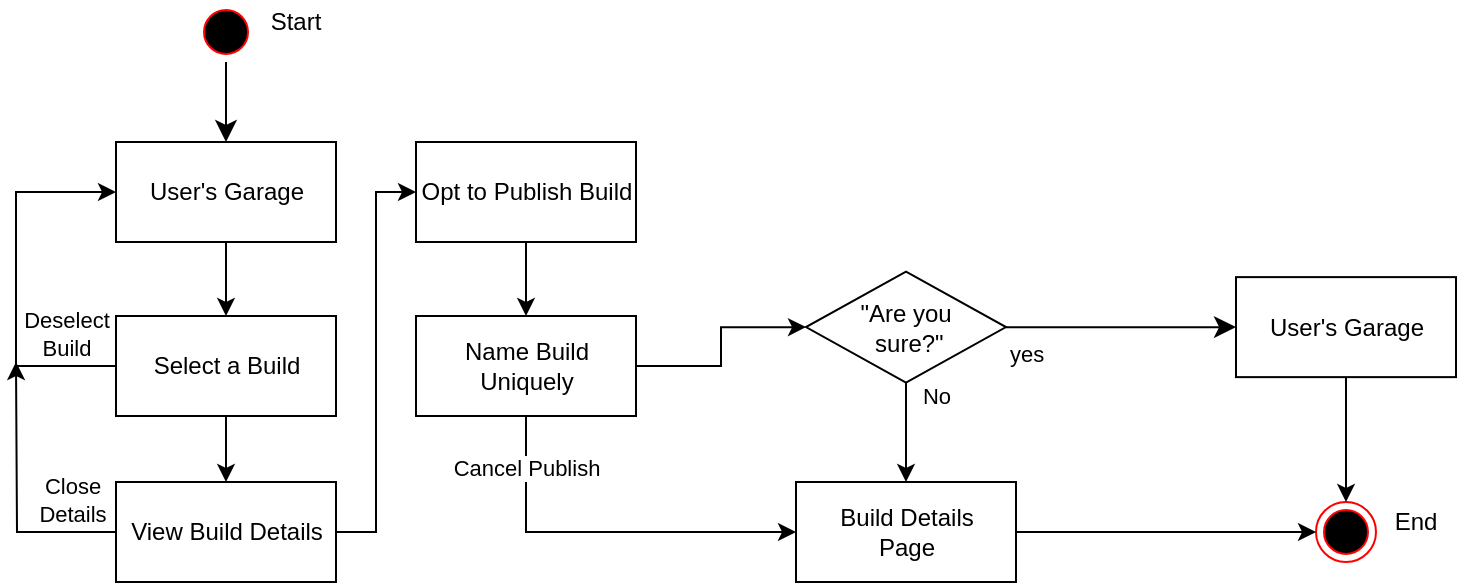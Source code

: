<mxfile version="13.7.9" type="device"><diagram id="G4__s2rDL2HWSebnjnGc" name="Page-1"><mxGraphModel dx="1106" dy="980" grid="1" gridSize="10" guides="1" tooltips="1" connect="1" arrows="1" fold="1" page="1" pageScale="1" pageWidth="850" pageHeight="1100" math="0" shadow="0"><root><mxCell id="0"/><mxCell id="1" parent="0"/><mxCell id="Z3Y8iUlZjjwggO-Ft5zI-1" value="" style="ellipse;html=1;shape=endState;fillColor=#000000;strokeColor=#ff0000;" parent="1" vertex="1"><mxGeometry x="680" y="320" width="30" height="30" as="geometry"/></mxCell><mxCell id="Z3Y8iUlZjjwggO-Ft5zI-2" value="" style="ellipse;html=1;shape=startState;fillColor=#000000;strokeColor=#ff0000;" parent="1" vertex="1"><mxGeometry x="120" y="70" width="30" height="30" as="geometry"/></mxCell><mxCell id="Z3Y8iUlZjjwggO-Ft5zI-3" value="" style="edgeStyle=orthogonalEdgeStyle;html=1;verticalAlign=bottom;endArrow=classic;endSize=8;endFill=1;" parent="1" source="Z3Y8iUlZjjwggO-Ft5zI-2" target="Z3Y8iUlZjjwggO-Ft5zI-4" edge="1"><mxGeometry relative="1" as="geometry"><mxPoint x="135" y="160" as="targetPoint"/></mxGeometry></mxCell><mxCell id="Z3Y8iUlZjjwggO-Ft5zI-8" style="edgeStyle=orthogonalEdgeStyle;rounded=0;orthogonalLoop=1;jettySize=auto;html=1;exitX=0.5;exitY=1;exitDx=0;exitDy=0;entryX=0.5;entryY=0;entryDx=0;entryDy=0;endArrow=classic;endFill=1;strokeColor=#000000;" parent="1" source="Z3Y8iUlZjjwggO-Ft5zI-4" target="Z3Y8iUlZjjwggO-Ft5zI-5" edge="1"><mxGeometry relative="1" as="geometry"/></mxCell><mxCell id="Z3Y8iUlZjjwggO-Ft5zI-4" value="User's Garage" style="html=1;" parent="1" vertex="1"><mxGeometry x="80" y="140" width="110" height="50" as="geometry"/></mxCell><mxCell id="Z3Y8iUlZjjwggO-Ft5zI-9" style="edgeStyle=orthogonalEdgeStyle;rounded=0;orthogonalLoop=1;jettySize=auto;html=1;exitX=0.5;exitY=1;exitDx=0;exitDy=0;endArrow=classic;endFill=1;strokeColor=#000000;" parent="1" source="Z3Y8iUlZjjwggO-Ft5zI-5" target="NuxuxnireI38Jh9awQ4C-2" edge="1"><mxGeometry relative="1" as="geometry"><mxPoint x="135" y="430" as="targetPoint"/></mxGeometry></mxCell><mxCell id="Z3Y8iUlZjjwggO-Ft5zI-24" style="edgeStyle=orthogonalEdgeStyle;rounded=0;orthogonalLoop=1;jettySize=auto;html=1;exitX=0;exitY=0.5;exitDx=0;exitDy=0;entryX=0;entryY=0.5;entryDx=0;entryDy=0;endArrow=classic;endFill=1;strokeColor=#000000;" parent="1" source="Z3Y8iUlZjjwggO-Ft5zI-5" target="Z3Y8iUlZjjwggO-Ft5zI-4" edge="1"><mxGeometry relative="1" as="geometry"><Array as="points"><mxPoint x="30" y="252"/><mxPoint x="30" y="165"/></Array></mxGeometry></mxCell><mxCell id="Z3Y8iUlZjjwggO-Ft5zI-25" value="Deselect &lt;br&gt;Build" style="edgeLabel;html=1;align=center;verticalAlign=middle;resizable=0;points=[];" parent="Z3Y8iUlZjjwggO-Ft5zI-24" vertex="1" connectable="0"><mxGeometry x="0.011" y="2" relative="1" as="geometry"><mxPoint x="27" y="28.56" as="offset"/></mxGeometry></mxCell><mxCell id="Z3Y8iUlZjjwggO-Ft5zI-5" value="Select a Build" style="html=1;strokeColor=#000000;" parent="1" vertex="1"><mxGeometry x="80" y="227" width="110" height="50" as="geometry"/></mxCell><mxCell id="Z3Y8iUlZjjwggO-Ft5zI-31" style="edgeStyle=orthogonalEdgeStyle;rounded=0;orthogonalLoop=1;jettySize=auto;html=1;exitX=0.5;exitY=1;exitDx=0;exitDy=0;endArrow=classic;endFill=1;strokeColor=#000000;entryX=0.5;entryY=0;entryDx=0;entryDy=0;" parent="1" source="Z3Y8iUlZjjwggO-Ft5zI-6" target="Z3Y8iUlZjjwggO-Ft5zI-32" edge="1"><mxGeometry relative="1" as="geometry"><mxPoint x="320" y="390" as="targetPoint"/></mxGeometry></mxCell><mxCell id="Z3Y8iUlZjjwggO-Ft5zI-6" value="Opt to Publish Build" style="html=1;strokeColor=#000000;" parent="1" vertex="1"><mxGeometry x="230" y="140.0" width="110" height="50" as="geometry"/></mxCell><mxCell id="Z3Y8iUlZjjwggO-Ft5zI-27" style="edgeStyle=orthogonalEdgeStyle;rounded=0;orthogonalLoop=1;jettySize=auto;html=1;exitX=0.5;exitY=1;exitDx=0;exitDy=0;endArrow=classic;endFill=1;strokeColor=#000000;" parent="1" source="Z3Y8iUlZjjwggO-Ft5zI-14" target="NuxuxnireI38Jh9awQ4C-1" edge="1"><mxGeometry relative="1" as="geometry"><mxPoint x="550" y="230" as="targetPoint"/></mxGeometry></mxCell><mxCell id="Z3Y8iUlZjjwggO-Ft5zI-28" value="No" style="edgeLabel;html=1;align=center;verticalAlign=middle;resizable=0;points=[];" parent="Z3Y8iUlZjjwggO-Ft5zI-27" vertex="1" connectable="0"><mxGeometry x="-0.57" y="-2" relative="1" as="geometry"><mxPoint x="17" y="-4.34" as="offset"/></mxGeometry></mxCell><mxCell id="Z3Y8iUlZjjwggO-Ft5zI-14" value="&quot;Are you&lt;br&gt;&amp;nbsp;sure?&quot;" style="rhombus;whiteSpace=wrap;html=1;" parent="1" vertex="1"><mxGeometry x="425" y="204.78" width="100" height="55.56" as="geometry"/></mxCell><mxCell id="Z3Y8iUlZjjwggO-Ft5zI-16" value="yes" style="edgeStyle=orthogonalEdgeStyle;html=1;align=left;verticalAlign=top;endArrow=classic;endSize=8;entryX=0;entryY=0.5;entryDx=0;entryDy=0;endFill=1;rounded=0;" parent="1" source="Z3Y8iUlZjjwggO-Ft5zI-14" target="Z3Y8iUlZjjwggO-Ft5zI-19" edge="1"><mxGeometry x="-1" relative="1" as="geometry"><mxPoint x="100" y="647.22" as="targetPoint"/></mxGeometry></mxCell><mxCell id="Z3Y8iUlZjjwggO-Ft5zI-30" style="edgeStyle=orthogonalEdgeStyle;rounded=0;orthogonalLoop=1;jettySize=auto;html=1;exitX=0.5;exitY=1;exitDx=0;exitDy=0;entryX=0.5;entryY=0;entryDx=0;entryDy=0;endArrow=classic;endFill=1;strokeColor=#000000;" parent="1" source="Z3Y8iUlZjjwggO-Ft5zI-19" target="Z3Y8iUlZjjwggO-Ft5zI-1" edge="1"><mxGeometry relative="1" as="geometry"/></mxCell><mxCell id="Z3Y8iUlZjjwggO-Ft5zI-19" value="User's Garage" style="html=1;strokeColor=#000000;" parent="1" vertex="1"><mxGeometry x="640" y="207.56" width="110" height="50" as="geometry"/></mxCell><mxCell id="Z3Y8iUlZjjwggO-Ft5zI-20" value="End" style="text;html=1;strokeColor=none;fillColor=none;align=center;verticalAlign=middle;whiteSpace=wrap;rounded=0;" parent="1" vertex="1"><mxGeometry x="710" y="320" width="40" height="20" as="geometry"/></mxCell><mxCell id="Z3Y8iUlZjjwggO-Ft5zI-21" value="Start" style="text;html=1;strokeColor=none;fillColor=none;align=center;verticalAlign=middle;whiteSpace=wrap;rounded=0;" parent="1" vertex="1"><mxGeometry x="150" y="70" width="40" height="20" as="geometry"/></mxCell><mxCell id="Z3Y8iUlZjjwggO-Ft5zI-33" style="edgeStyle=orthogonalEdgeStyle;rounded=0;orthogonalLoop=1;jettySize=auto;html=1;exitX=1;exitY=0.5;exitDx=0;exitDy=0;entryX=0;entryY=0.5;entryDx=0;entryDy=0;endArrow=classic;endFill=1;strokeColor=#000000;" parent="1" source="Z3Y8iUlZjjwggO-Ft5zI-32" target="Z3Y8iUlZjjwggO-Ft5zI-14" edge="1"><mxGeometry relative="1" as="geometry"/></mxCell><mxCell id="Z3Y8iUlZjjwggO-Ft5zI-34" style="edgeStyle=orthogonalEdgeStyle;rounded=0;orthogonalLoop=1;jettySize=auto;html=1;exitX=0.5;exitY=1;exitDx=0;exitDy=0;endArrow=classic;endFill=1;strokeColor=#000000;entryX=0;entryY=0.5;entryDx=0;entryDy=0;" parent="1" source="Z3Y8iUlZjjwggO-Ft5zI-32" target="NuxuxnireI38Jh9awQ4C-1" edge="1"><mxGeometry relative="1" as="geometry"><mxPoint x="285" y="420" as="targetPoint"/></mxGeometry></mxCell><mxCell id="Z3Y8iUlZjjwggO-Ft5zI-35" value="Cancel Publish" style="edgeLabel;html=1;align=center;verticalAlign=middle;resizable=0;points=[];" parent="Z3Y8iUlZjjwggO-Ft5zI-34" vertex="1" connectable="0"><mxGeometry x="-0.411" relative="1" as="geometry"><mxPoint y="-31.44" as="offset"/></mxGeometry></mxCell><mxCell id="Z3Y8iUlZjjwggO-Ft5zI-32" value="Name Build &lt;br&gt;Uniquely" style="html=1;strokeColor=#000000;" parent="1" vertex="1"><mxGeometry x="230" y="227.0" width="110" height="50" as="geometry"/></mxCell><mxCell id="NuxuxnireI38Jh9awQ4C-4" style="edgeStyle=orthogonalEdgeStyle;rounded=0;orthogonalLoop=1;jettySize=auto;html=1;exitX=1;exitY=0.5;exitDx=0;exitDy=0;endArrow=classic;endFill=1;strokeColor=#000000;" parent="1" source="NuxuxnireI38Jh9awQ4C-1" target="Z3Y8iUlZjjwggO-Ft5zI-1" edge="1"><mxGeometry relative="1" as="geometry"/></mxCell><mxCell id="NuxuxnireI38Jh9awQ4C-1" value="Build Details&lt;br&gt;Page" style="html=1;" parent="1" vertex="1"><mxGeometry x="420" y="310" width="110" height="50" as="geometry"/></mxCell><mxCell id="NuxuxnireI38Jh9awQ4C-3" style="edgeStyle=orthogonalEdgeStyle;rounded=0;orthogonalLoop=1;jettySize=auto;html=1;exitX=1;exitY=0.5;exitDx=0;exitDy=0;entryX=0;entryY=0.5;entryDx=0;entryDy=0;endArrow=classic;endFill=1;strokeColor=#000000;" parent="1" source="NuxuxnireI38Jh9awQ4C-2" target="Z3Y8iUlZjjwggO-Ft5zI-6" edge="1"><mxGeometry relative="1" as="geometry"/></mxCell><mxCell id="SHgQXdTP1qaqn3WxyEjh-1" style="edgeStyle=orthogonalEdgeStyle;rounded=0;orthogonalLoop=1;jettySize=auto;html=1;exitX=0;exitY=0.5;exitDx=0;exitDy=0;endArrow=classic;endFill=1;strokeColor=#000000;" edge="1" parent="1" source="NuxuxnireI38Jh9awQ4C-2"><mxGeometry relative="1" as="geometry"><mxPoint x="30" y="250" as="targetPoint"/></mxGeometry></mxCell><mxCell id="SHgQXdTP1qaqn3WxyEjh-2" value="Close&lt;br&gt;Details" style="edgeLabel;html=1;align=center;verticalAlign=middle;resizable=0;points=[];" vertex="1" connectable="0" parent="SHgQXdTP1qaqn3WxyEjh-1"><mxGeometry x="-0.615" y="-2" relative="1" as="geometry"><mxPoint x="4" y="-14" as="offset"/></mxGeometry></mxCell><mxCell id="NuxuxnireI38Jh9awQ4C-2" value="View Build Details" style="html=1;" parent="1" vertex="1"><mxGeometry x="80" y="310" width="110" height="50" as="geometry"/></mxCell></root></mxGraphModel></diagram></mxfile>